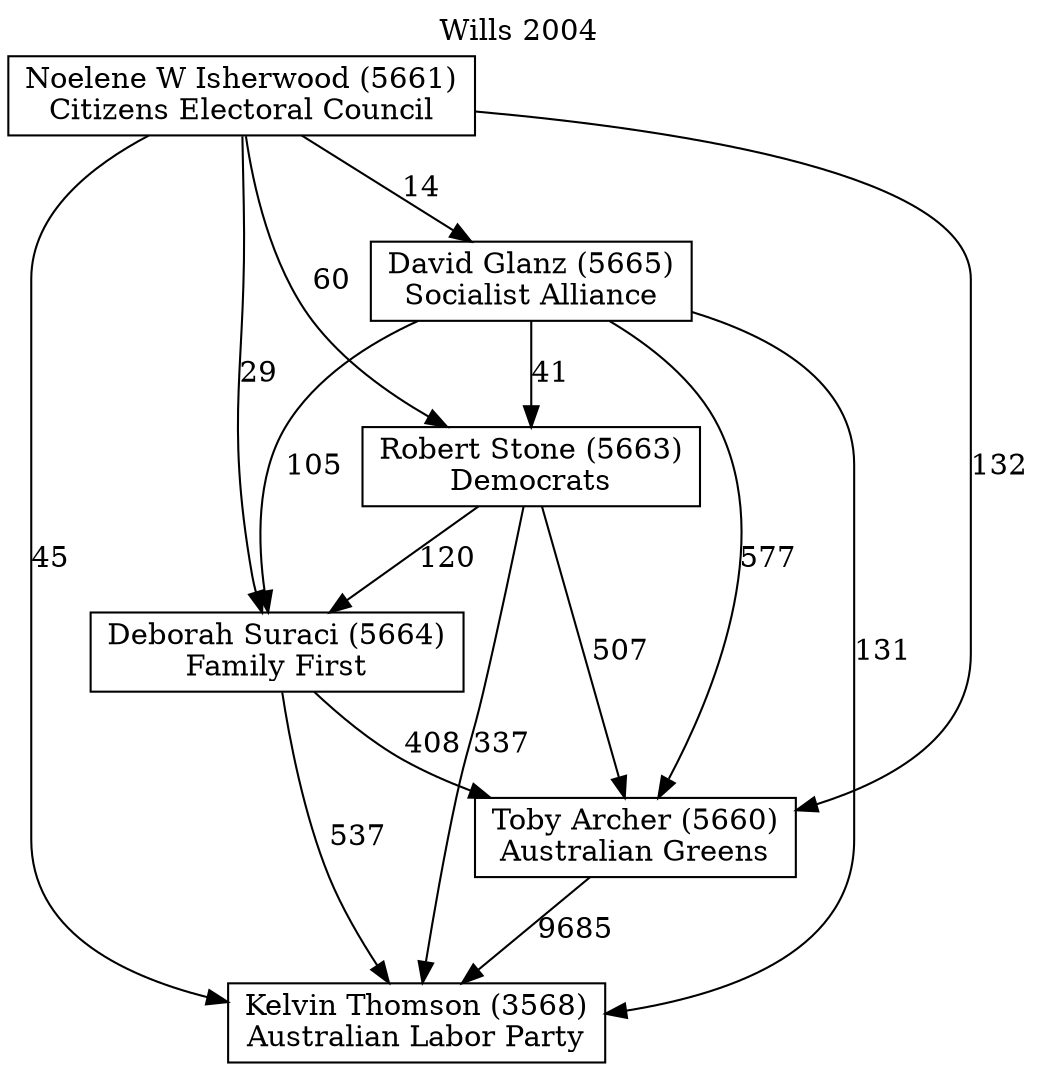 // House preference flow
digraph "Kelvin Thomson (3568)_Wills_2004" {
	graph [label="Wills 2004" labelloc=t mclimit=10]
	node [shape=box]
	"Kelvin Thomson (3568)" [label="Kelvin Thomson (3568)
Australian Labor Party"]
	"Toby Archer (5660)" [label="Toby Archer (5660)
Australian Greens"]
	"Deborah Suraci (5664)" [label="Deborah Suraci (5664)
Family First"]
	"Robert Stone (5663)" [label="Robert Stone (5663)
Democrats"]
	"David Glanz (5665)" [label="David Glanz (5665)
Socialist Alliance"]
	"Noelene W Isherwood (5661)" [label="Noelene W Isherwood (5661)
Citizens Electoral Council"]
	"Toby Archer (5660)" -> "Kelvin Thomson (3568)" [label=9685]
	"Deborah Suraci (5664)" -> "Toby Archer (5660)" [label=408]
	"Robert Stone (5663)" -> "Deborah Suraci (5664)" [label=120]
	"David Glanz (5665)" -> "Robert Stone (5663)" [label=41]
	"Noelene W Isherwood (5661)" -> "David Glanz (5665)" [label=14]
	"Deborah Suraci (5664)" -> "Kelvin Thomson (3568)" [label=537]
	"Robert Stone (5663)" -> "Kelvin Thomson (3568)" [label=337]
	"David Glanz (5665)" -> "Kelvin Thomson (3568)" [label=131]
	"Noelene W Isherwood (5661)" -> "Kelvin Thomson (3568)" [label=45]
	"Noelene W Isherwood (5661)" -> "Robert Stone (5663)" [label=60]
	"David Glanz (5665)" -> "Deborah Suraci (5664)" [label=105]
	"Noelene W Isherwood (5661)" -> "Deborah Suraci (5664)" [label=29]
	"Robert Stone (5663)" -> "Toby Archer (5660)" [label=507]
	"David Glanz (5665)" -> "Toby Archer (5660)" [label=577]
	"Noelene W Isherwood (5661)" -> "Toby Archer (5660)" [label=132]
}
